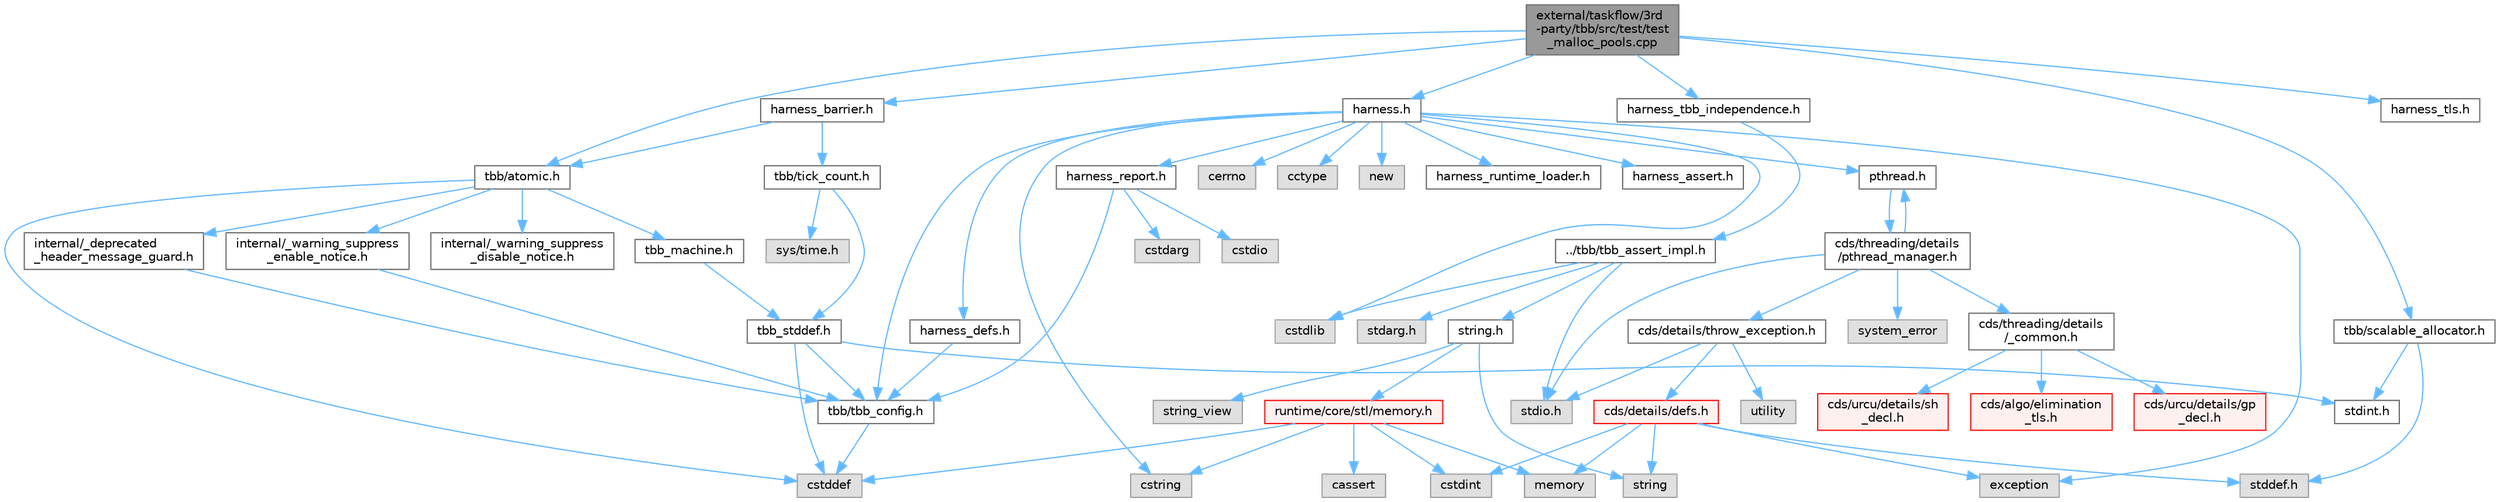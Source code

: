 digraph "external/taskflow/3rd-party/tbb/src/test/test_malloc_pools.cpp"
{
 // LATEX_PDF_SIZE
  bgcolor="transparent";
  edge [fontname=Helvetica,fontsize=10,labelfontname=Helvetica,labelfontsize=10];
  node [fontname=Helvetica,fontsize=10,shape=box,height=0.2,width=0.4];
  Node1 [id="Node000001",label="external/taskflow/3rd\l-party/tbb/src/test/test\l_malloc_pools.cpp",height=0.2,width=0.4,color="gray40", fillcolor="grey60", style="filled", fontcolor="black",tooltip=" "];
  Node1 -> Node2 [id="edge71_Node000001_Node000002",color="steelblue1",style="solid",tooltip=" "];
  Node2 [id="Node000002",label="tbb/scalable_allocator.h",height=0.2,width=0.4,color="grey40", fillcolor="white", style="filled",URL="$scalable__allocator_8h.html",tooltip=" "];
  Node2 -> Node3 [id="edge72_Node000002_Node000003",color="steelblue1",style="solid",tooltip=" "];
  Node3 [id="Node000003",label="stddef.h",height=0.2,width=0.4,color="grey60", fillcolor="#E0E0E0", style="filled",tooltip=" "];
  Node2 -> Node4 [id="edge73_Node000002_Node000004",color="steelblue1",style="solid",tooltip=" "];
  Node4 [id="Node000004",label="stdint.h",height=0.2,width=0.4,color="grey40", fillcolor="white", style="filled",URL="$stdint_8h.html",tooltip=" "];
  Node1 -> Node5 [id="edge74_Node000001_Node000005",color="steelblue1",style="solid",tooltip=" "];
  Node5 [id="Node000005",label="tbb/atomic.h",height=0.2,width=0.4,color="grey40", fillcolor="white", style="filled",URL="$external_2taskflow_23rd-party_2tbb_2include_2tbb_2atomic_8h.html",tooltip=" "];
  Node5 -> Node6 [id="edge75_Node000005_Node000006",color="steelblue1",style="solid",tooltip=" "];
  Node6 [id="Node000006",label="internal/_deprecated\l_header_message_guard.h",height=0.2,width=0.4,color="grey40", fillcolor="white", style="filled",URL="$__deprecated__header__message__guard_8h.html",tooltip=" "];
  Node6 -> Node7 [id="edge76_Node000006_Node000007",color="steelblue1",style="solid",tooltip=" "];
  Node7 [id="Node000007",label="tbb/tbb_config.h",height=0.2,width=0.4,color="grey40", fillcolor="white", style="filled",URL="$tbb__config_8h.html",tooltip=" "];
  Node7 -> Node8 [id="edge77_Node000007_Node000008",color="steelblue1",style="solid",tooltip=" "];
  Node8 [id="Node000008",label="cstddef",height=0.2,width=0.4,color="grey60", fillcolor="#E0E0E0", style="filled",tooltip=" "];
  Node5 -> Node9 [id="edge78_Node000005_Node000009",color="steelblue1",style="solid",tooltip=" "];
  Node9 [id="Node000009",label="internal/_warning_suppress\l_enable_notice.h",height=0.2,width=0.4,color="grey40", fillcolor="white", style="filled",URL="$__warning__suppress__enable__notice_8h.html",tooltip=" "];
  Node9 -> Node7 [id="edge79_Node000009_Node000007",color="steelblue1",style="solid",tooltip=" "];
  Node5 -> Node8 [id="edge80_Node000005_Node000008",color="steelblue1",style="solid",tooltip=" "];
  Node5 -> Node10 [id="edge81_Node000005_Node000010",color="steelblue1",style="solid",tooltip=" "];
  Node10 [id="Node000010",label="tbb_machine.h",height=0.2,width=0.4,color="grey40", fillcolor="white", style="filled",URL="$tbb__machine_8h.html",tooltip=" "];
  Node10 -> Node11 [id="edge82_Node000010_Node000011",color="steelblue1",style="solid",tooltip=" "];
  Node11 [id="Node000011",label="tbb_stddef.h",height=0.2,width=0.4,color="grey40", fillcolor="white", style="filled",URL="$tbb__stddef_8h.html",tooltip=" "];
  Node11 -> Node7 [id="edge83_Node000011_Node000007",color="steelblue1",style="solid",tooltip=" "];
  Node11 -> Node8 [id="edge84_Node000011_Node000008",color="steelblue1",style="solid",tooltip=" "];
  Node11 -> Node4 [id="edge85_Node000011_Node000004",color="steelblue1",style="solid",tooltip=" "];
  Node5 -> Node12 [id="edge86_Node000005_Node000012",color="steelblue1",style="solid",tooltip=" "];
  Node12 [id="Node000012",label="internal/_warning_suppress\l_disable_notice.h",height=0.2,width=0.4,color="grey40", fillcolor="white", style="filled",URL="$__warning__suppress__disable__notice_8h.html",tooltip=" "];
  Node1 -> Node13 [id="edge87_Node000001_Node000013",color="steelblue1",style="solid",tooltip=" "];
  Node13 [id="Node000013",label="harness.h",height=0.2,width=0.4,color="grey40", fillcolor="white", style="filled",URL="$harness_8h.html",tooltip=" "];
  Node13 -> Node7 [id="edge88_Node000013_Node000007",color="steelblue1",style="solid",tooltip=" "];
  Node13 -> Node14 [id="edge89_Node000013_Node000014",color="steelblue1",style="solid",tooltip=" "];
  Node14 [id="Node000014",label="harness_defs.h",height=0.2,width=0.4,color="grey40", fillcolor="white", style="filled",URL="$harness__defs_8h.html",tooltip=" "];
  Node14 -> Node7 [id="edge90_Node000014_Node000007",color="steelblue1",style="solid",tooltip=" "];
  Node13 -> Node15 [id="edge91_Node000013_Node000015",color="steelblue1",style="solid",tooltip=" "];
  Node15 [id="Node000015",label="cstdlib",height=0.2,width=0.4,color="grey60", fillcolor="#E0E0E0", style="filled",tooltip=" "];
  Node13 -> Node16 [id="edge92_Node000013_Node000016",color="steelblue1",style="solid",tooltip=" "];
  Node16 [id="Node000016",label="cstring",height=0.2,width=0.4,color="grey60", fillcolor="#E0E0E0", style="filled",tooltip=" "];
  Node13 -> Node17 [id="edge93_Node000013_Node000017",color="steelblue1",style="solid",tooltip=" "];
  Node17 [id="Node000017",label="cerrno",height=0.2,width=0.4,color="grey60", fillcolor="#E0E0E0", style="filled",tooltip=" "];
  Node13 -> Node18 [id="edge94_Node000013_Node000018",color="steelblue1",style="solid",tooltip=" "];
  Node18 [id="Node000018",label="cctype",height=0.2,width=0.4,color="grey60", fillcolor="#E0E0E0", style="filled",tooltip=" "];
  Node13 -> Node19 [id="edge95_Node000013_Node000019",color="steelblue1",style="solid",tooltip=" "];
  Node19 [id="Node000019",label="new",height=0.2,width=0.4,color="grey60", fillcolor="#E0E0E0", style="filled",tooltip=" "];
  Node13 -> Node20 [id="edge96_Node000013_Node000020",color="steelblue1",style="solid",tooltip=" "];
  Node20 [id="Node000020",label="pthread.h",height=0.2,width=0.4,color="grey40", fillcolor="white", style="filled",URL="$pthread_8h.html",tooltip=" "];
  Node20 -> Node21 [id="edge97_Node000020_Node000021",color="steelblue1",style="solid",tooltip=" "];
  Node21 [id="Node000021",label="cds/threading/details\l/pthread_manager.h",height=0.2,width=0.4,color="grey40", fillcolor="white", style="filled",URL="$pthread__manager_8h.html",tooltip=" "];
  Node21 -> Node22 [id="edge98_Node000021_Node000022",color="steelblue1",style="solid",tooltip=" "];
  Node22 [id="Node000022",label="system_error",height=0.2,width=0.4,color="grey60", fillcolor="#E0E0E0", style="filled",tooltip=" "];
  Node21 -> Node23 [id="edge99_Node000021_Node000023",color="steelblue1",style="solid",tooltip=" "];
  Node23 [id="Node000023",label="stdio.h",height=0.2,width=0.4,color="grey60", fillcolor="#E0E0E0", style="filled",tooltip=" "];
  Node21 -> Node20 [id="edge100_Node000021_Node000020",color="steelblue1",style="solid",tooltip=" "];
  Node21 -> Node24 [id="edge101_Node000021_Node000024",color="steelblue1",style="solid",tooltip=" "];
  Node24 [id="Node000024",label="cds/threading/details\l/_common.h",height=0.2,width=0.4,color="grey40", fillcolor="white", style="filled",URL="$__common_8h.html",tooltip=" "];
  Node24 -> Node25 [id="edge102_Node000024_Node000025",color="steelblue1",style="solid",tooltip=" "];
  Node25 [id="Node000025",label="cds/urcu/details/gp\l_decl.h",height=0.2,width=0.4,color="red", fillcolor="#FFF0F0", style="filled",URL="$gp__decl_8h.html",tooltip=" "];
  Node24 -> Node62 [id="edge103_Node000024_Node000062",color="steelblue1",style="solid",tooltip=" "];
  Node62 [id="Node000062",label="cds/urcu/details/sh\l_decl.h",height=0.2,width=0.4,color="red", fillcolor="#FFF0F0", style="filled",URL="$sh__decl_8h.html",tooltip=" "];
  Node24 -> Node63 [id="edge104_Node000024_Node000063",color="steelblue1",style="solid",tooltip=" "];
  Node63 [id="Node000063",label="cds/algo/elimination\l_tls.h",height=0.2,width=0.4,color="red", fillcolor="#FFF0F0", style="filled",URL="$elimination__tls_8h.html",tooltip=" "];
  Node21 -> Node56 [id="edge105_Node000021_Node000056",color="steelblue1",style="solid",tooltip=" "];
  Node56 [id="Node000056",label="cds/details/throw_exception.h",height=0.2,width=0.4,color="grey40", fillcolor="white", style="filled",URL="$throw__exception_8h.html",tooltip=" "];
  Node56 -> Node28 [id="edge106_Node000056_Node000028",color="steelblue1",style="solid",tooltip=" "];
  Node28 [id="Node000028",label="cds/details/defs.h",height=0.2,width=0.4,color="red", fillcolor="#FFF0F0", style="filled",URL="$details_2defs_8h.html",tooltip=" "];
  Node28 -> Node3 [id="edge107_Node000028_Node000003",color="steelblue1",style="solid",tooltip=" "];
  Node28 -> Node31 [id="edge108_Node000028_Node000031",color="steelblue1",style="solid",tooltip=" "];
  Node31 [id="Node000031",label="cstdint",height=0.2,width=0.4,color="grey60", fillcolor="#E0E0E0", style="filled",tooltip=" "];
  Node28 -> Node32 [id="edge109_Node000028_Node000032",color="steelblue1",style="solid",tooltip=" "];
  Node32 [id="Node000032",label="exception",height=0.2,width=0.4,color="grey60", fillcolor="#E0E0E0", style="filled",tooltip=" "];
  Node28 -> Node34 [id="edge110_Node000028_Node000034",color="steelblue1",style="solid",tooltip=" "];
  Node34 [id="Node000034",label="string",height=0.2,width=0.4,color="grey60", fillcolor="#E0E0E0", style="filled",tooltip=" "];
  Node28 -> Node35 [id="edge111_Node000028_Node000035",color="steelblue1",style="solid",tooltip=" "];
  Node35 [id="Node000035",label="memory",height=0.2,width=0.4,color="grey60", fillcolor="#E0E0E0", style="filled",tooltip=" "];
  Node56 -> Node23 [id="edge112_Node000056_Node000023",color="steelblue1",style="solid",tooltip=" "];
  Node56 -> Node57 [id="edge113_Node000056_Node000057",color="steelblue1",style="solid",tooltip=" "];
  Node57 [id="Node000057",label="utility",height=0.2,width=0.4,color="grey60", fillcolor="#E0E0E0", style="filled",tooltip=" "];
  Node13 -> Node65 [id="edge114_Node000013_Node000065",color="steelblue1",style="solid",tooltip=" "];
  Node65 [id="Node000065",label="harness_runtime_loader.h",height=0.2,width=0.4,color="grey40", fillcolor="white", style="filled",URL="$harness__runtime__loader_8h.html",tooltip=" "];
  Node13 -> Node66 [id="edge115_Node000013_Node000066",color="steelblue1",style="solid",tooltip=" "];
  Node66 [id="Node000066",label="harness_report.h",height=0.2,width=0.4,color="grey40", fillcolor="white", style="filled",URL="$harness__report_8h.html",tooltip=" "];
  Node66 -> Node67 [id="edge116_Node000066_Node000067",color="steelblue1",style="solid",tooltip=" "];
  Node67 [id="Node000067",label="cstdio",height=0.2,width=0.4,color="grey60", fillcolor="#E0E0E0", style="filled",tooltip=" "];
  Node66 -> Node68 [id="edge117_Node000066_Node000068",color="steelblue1",style="solid",tooltip=" "];
  Node68 [id="Node000068",label="cstdarg",height=0.2,width=0.4,color="grey60", fillcolor="#E0E0E0", style="filled",tooltip=" "];
  Node66 -> Node7 [id="edge118_Node000066_Node000007",color="steelblue1",style="solid",tooltip=" "];
  Node13 -> Node32 [id="edge119_Node000013_Node000032",color="steelblue1",style="solid",tooltip=" "];
  Node13 -> Node69 [id="edge120_Node000013_Node000069",color="steelblue1",style="solid",tooltip=" "];
  Node69 [id="Node000069",label="harness_assert.h",height=0.2,width=0.4,color="grey40", fillcolor="white", style="filled",URL="$harness__assert_8h.html",tooltip=" "];
  Node1 -> Node70 [id="edge121_Node000001_Node000070",color="steelblue1",style="solid",tooltip=" "];
  Node70 [id="Node000070",label="harness_barrier.h",height=0.2,width=0.4,color="grey40", fillcolor="white", style="filled",URL="$harness__barrier_8h.html",tooltip=" "];
  Node70 -> Node5 [id="edge122_Node000070_Node000005",color="steelblue1",style="solid",tooltip=" "];
  Node70 -> Node71 [id="edge123_Node000070_Node000071",color="steelblue1",style="solid",tooltip=" "];
  Node71 [id="Node000071",label="tbb/tick_count.h",height=0.2,width=0.4,color="grey40", fillcolor="white", style="filled",URL="$tick__count_8h.html",tooltip=" "];
  Node71 -> Node11 [id="edge124_Node000071_Node000011",color="steelblue1",style="solid",tooltip=" "];
  Node71 -> Node72 [id="edge125_Node000071_Node000072",color="steelblue1",style="solid",tooltip=" "];
  Node72 [id="Node000072",label="sys/time.h",height=0.2,width=0.4,color="grey60", fillcolor="#E0E0E0", style="filled",tooltip=" "];
  Node1 -> Node73 [id="edge126_Node000001_Node000073",color="steelblue1",style="solid",tooltip=" "];
  Node73 [id="Node000073",label="harness_tls.h",height=0.2,width=0.4,color="grey40", fillcolor="white", style="filled",URL="$harness__tls_8h.html",tooltip=" "];
  Node1 -> Node74 [id="edge127_Node000001_Node000074",color="steelblue1",style="solid",tooltip=" "];
  Node74 [id="Node000074",label="harness_tbb_independence.h",height=0.2,width=0.4,color="grey40", fillcolor="white", style="filled",URL="$harness__tbb__independence_8h.html",tooltip=" "];
  Node74 -> Node75 [id="edge128_Node000074_Node000075",color="steelblue1",style="solid",tooltip=" "];
  Node75 [id="Node000075",label="../tbb/tbb_assert_impl.h",height=0.2,width=0.4,color="grey40", fillcolor="white", style="filled",URL="$tbb__assert__impl_8h.html",tooltip=" "];
  Node75 -> Node15 [id="edge129_Node000075_Node000015",color="steelblue1",style="solid",tooltip=" "];
  Node75 -> Node23 [id="edge130_Node000075_Node000023",color="steelblue1",style="solid",tooltip=" "];
  Node75 -> Node76 [id="edge131_Node000075_Node000076",color="steelblue1",style="solid",tooltip=" "];
  Node76 [id="Node000076",label="string.h",height=0.2,width=0.4,color="grey40", fillcolor="white", style="filled",URL="$string_8h.html",tooltip=" "];
  Node76 -> Node34 [id="edge132_Node000076_Node000034",color="steelblue1",style="solid",tooltip=" "];
  Node76 -> Node77 [id="edge133_Node000076_Node000077",color="steelblue1",style="solid",tooltip=" "];
  Node77 [id="Node000077",label="string_view",height=0.2,width=0.4,color="grey60", fillcolor="#E0E0E0", style="filled",tooltip=" "];
  Node76 -> Node78 [id="edge134_Node000076_Node000078",color="steelblue1",style="solid",tooltip=" "];
  Node78 [id="Node000078",label="runtime/core/stl/memory.h",height=0.2,width=0.4,color="red", fillcolor="#FFF0F0", style="filled",URL="$runtime_2core_2stl_2memory_8h.html",tooltip=" "];
  Node78 -> Node8 [id="edge135_Node000078_Node000008",color="steelblue1",style="solid",tooltip=" "];
  Node78 -> Node31 [id="edge136_Node000078_Node000031",color="steelblue1",style="solid",tooltip=" "];
  Node78 -> Node79 [id="edge137_Node000078_Node000079",color="steelblue1",style="solid",tooltip=" "];
  Node79 [id="Node000079",label="cassert",height=0.2,width=0.4,color="grey60", fillcolor="#E0E0E0", style="filled",tooltip=" "];
  Node78 -> Node35 [id="edge138_Node000078_Node000035",color="steelblue1",style="solid",tooltip=" "];
  Node78 -> Node16 [id="edge139_Node000078_Node000016",color="steelblue1",style="solid",tooltip=" "];
  Node75 -> Node215 [id="edge140_Node000075_Node000215",color="steelblue1",style="solid",tooltip=" "];
  Node215 [id="Node000215",label="stdarg.h",height=0.2,width=0.4,color="grey60", fillcolor="#E0E0E0", style="filled",tooltip=" "];
}
